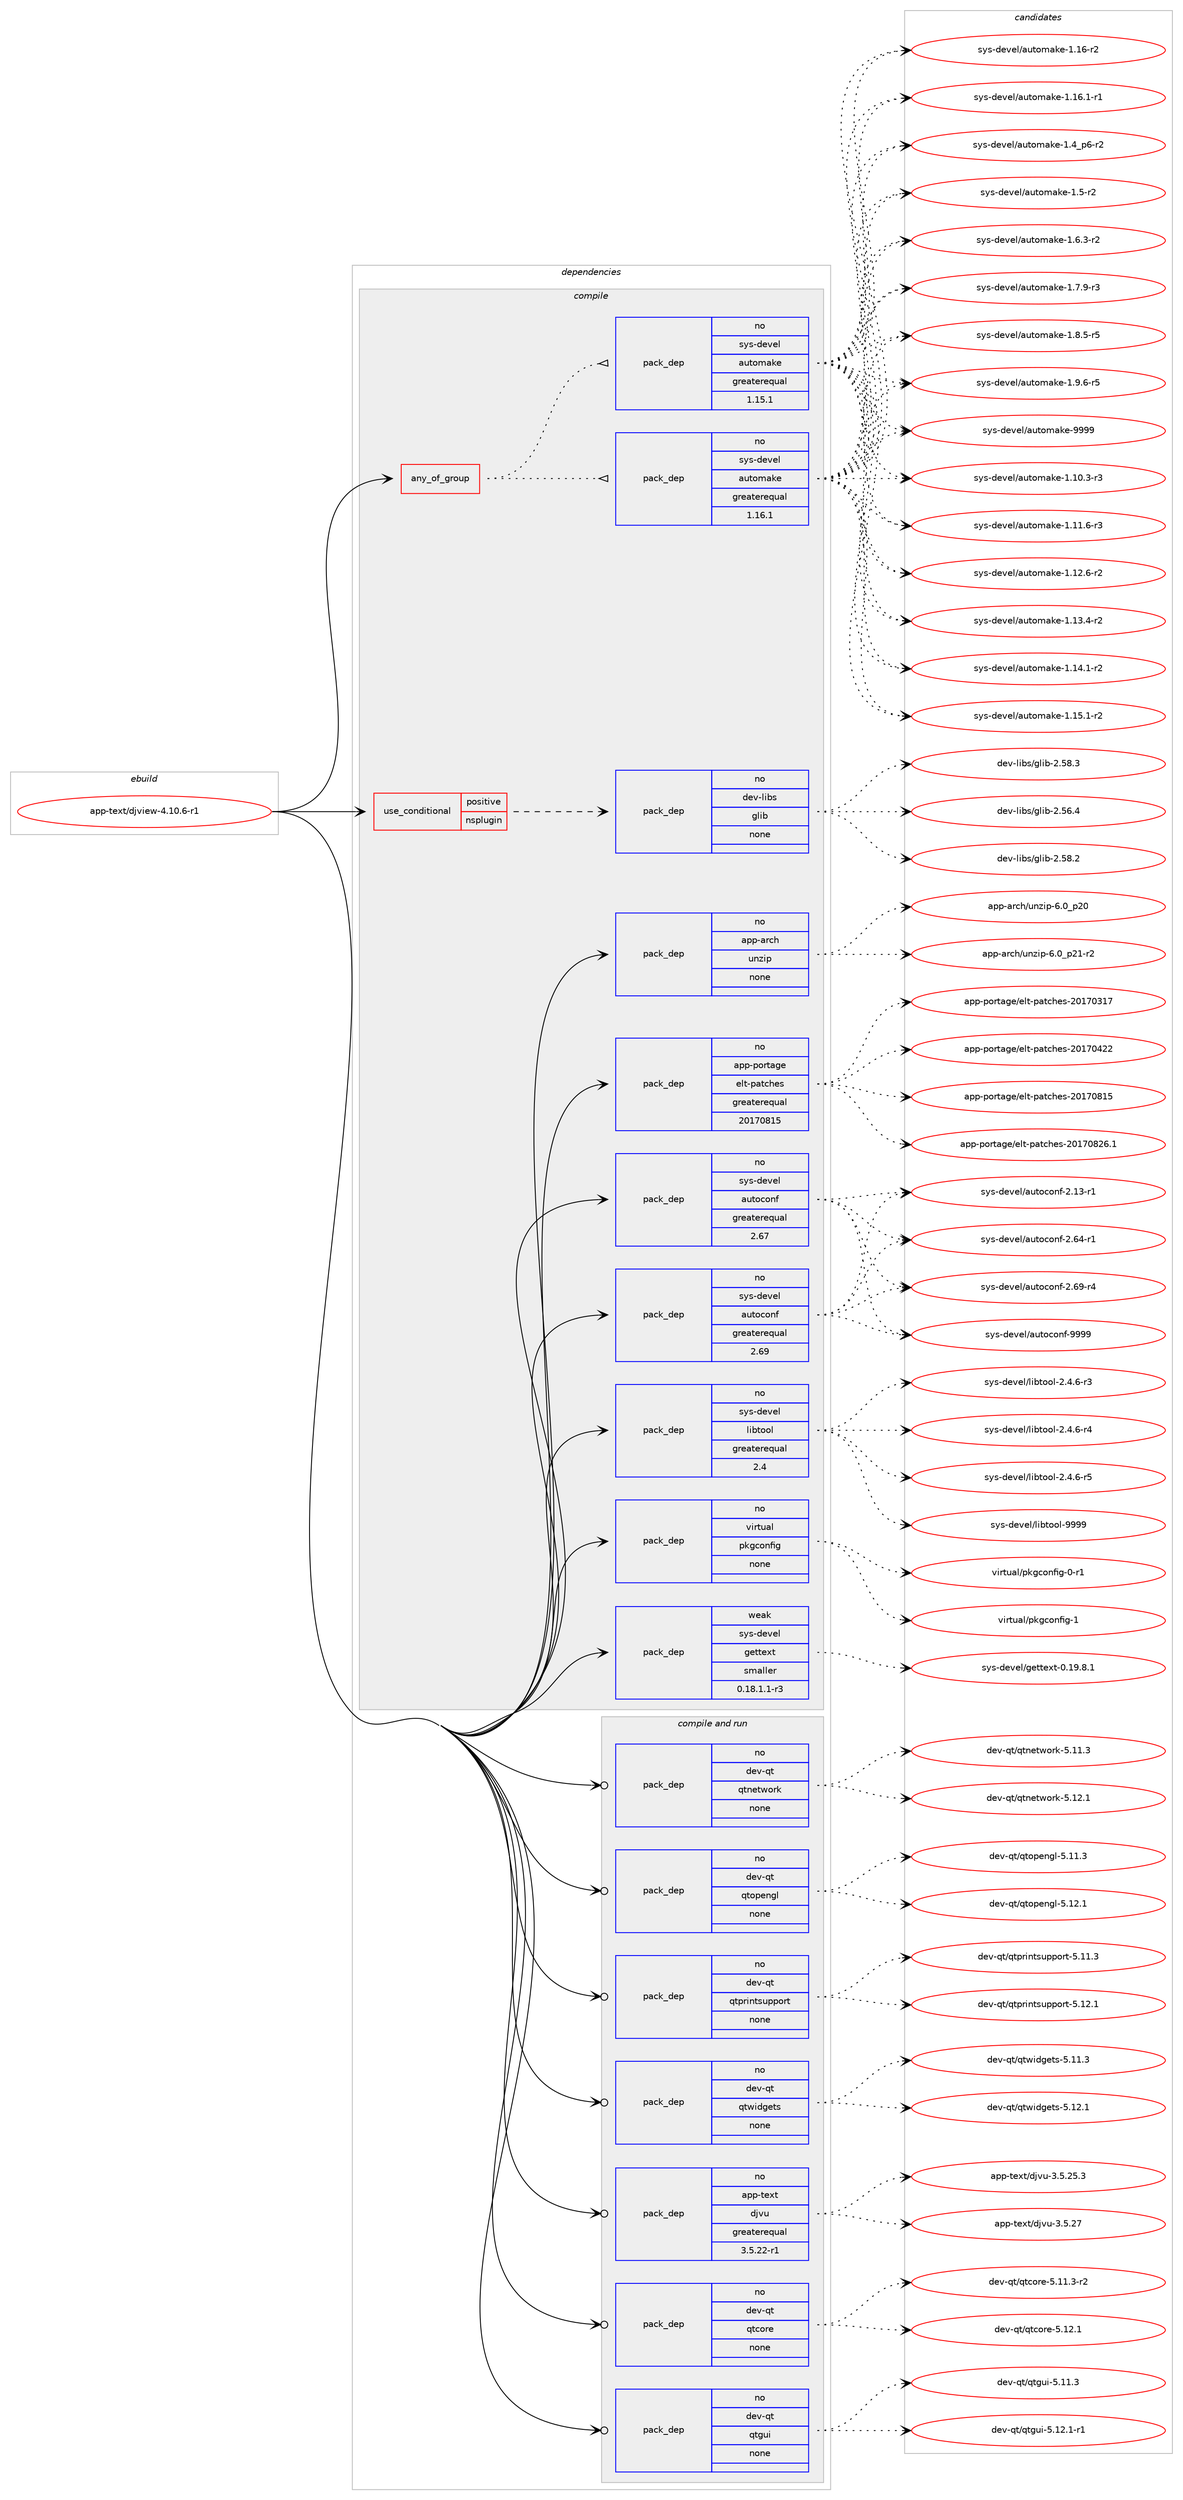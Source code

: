 digraph prolog {

# *************
# Graph options
# *************

newrank=true;
concentrate=true;
compound=true;
graph [rankdir=LR,fontname=Helvetica,fontsize=10,ranksep=1.5];#, ranksep=2.5, nodesep=0.2];
edge  [arrowhead=vee];
node  [fontname=Helvetica,fontsize=10];

# **********
# The ebuild
# **********

subgraph cluster_leftcol {
color=gray;
rank=same;
label=<<i>ebuild</i>>;
id [label="app-text/djview-4.10.6-r1", color=red, width=4, href="../app-text/djview-4.10.6-r1.svg"];
}

# ****************
# The dependencies
# ****************

subgraph cluster_midcol {
color=gray;
label=<<i>dependencies</i>>;
subgraph cluster_compile {
fillcolor="#eeeeee";
style=filled;
label=<<i>compile</i>>;
subgraph any19916 {
dependency1308442 [label=<<TABLE BORDER="0" CELLBORDER="1" CELLSPACING="0" CELLPADDING="4"><TR><TD CELLPADDING="10">any_of_group</TD></TR></TABLE>>, shape=none, color=red];subgraph pack932554 {
dependency1308443 [label=<<TABLE BORDER="0" CELLBORDER="1" CELLSPACING="0" CELLPADDING="4" WIDTH="220"><TR><TD ROWSPAN="6" CELLPADDING="30">pack_dep</TD></TR><TR><TD WIDTH="110">no</TD></TR><TR><TD>sys-devel</TD></TR><TR><TD>automake</TD></TR><TR><TD>greaterequal</TD></TR><TR><TD>1.16.1</TD></TR></TABLE>>, shape=none, color=blue];
}
dependency1308442:e -> dependency1308443:w [weight=20,style="dotted",arrowhead="oinv"];
subgraph pack932555 {
dependency1308444 [label=<<TABLE BORDER="0" CELLBORDER="1" CELLSPACING="0" CELLPADDING="4" WIDTH="220"><TR><TD ROWSPAN="6" CELLPADDING="30">pack_dep</TD></TR><TR><TD WIDTH="110">no</TD></TR><TR><TD>sys-devel</TD></TR><TR><TD>automake</TD></TR><TR><TD>greaterequal</TD></TR><TR><TD>1.15.1</TD></TR></TABLE>>, shape=none, color=blue];
}
dependency1308442:e -> dependency1308444:w [weight=20,style="dotted",arrowhead="oinv"];
}
id:e -> dependency1308442:w [weight=20,style="solid",arrowhead="vee"];
subgraph cond355426 {
dependency1308445 [label=<<TABLE BORDER="0" CELLBORDER="1" CELLSPACING="0" CELLPADDING="4"><TR><TD ROWSPAN="3" CELLPADDING="10">use_conditional</TD></TR><TR><TD>positive</TD></TR><TR><TD>nsplugin</TD></TR></TABLE>>, shape=none, color=red];
subgraph pack932556 {
dependency1308446 [label=<<TABLE BORDER="0" CELLBORDER="1" CELLSPACING="0" CELLPADDING="4" WIDTH="220"><TR><TD ROWSPAN="6" CELLPADDING="30">pack_dep</TD></TR><TR><TD WIDTH="110">no</TD></TR><TR><TD>dev-libs</TD></TR><TR><TD>glib</TD></TR><TR><TD>none</TD></TR><TR><TD></TD></TR></TABLE>>, shape=none, color=blue];
}
dependency1308445:e -> dependency1308446:w [weight=20,style="dashed",arrowhead="vee"];
}
id:e -> dependency1308445:w [weight=20,style="solid",arrowhead="vee"];
subgraph pack932557 {
dependency1308447 [label=<<TABLE BORDER="0" CELLBORDER="1" CELLSPACING="0" CELLPADDING="4" WIDTH="220"><TR><TD ROWSPAN="6" CELLPADDING="30">pack_dep</TD></TR><TR><TD WIDTH="110">no</TD></TR><TR><TD>app-arch</TD></TR><TR><TD>unzip</TD></TR><TR><TD>none</TD></TR><TR><TD></TD></TR></TABLE>>, shape=none, color=blue];
}
id:e -> dependency1308447:w [weight=20,style="solid",arrowhead="vee"];
subgraph pack932558 {
dependency1308448 [label=<<TABLE BORDER="0" CELLBORDER="1" CELLSPACING="0" CELLPADDING="4" WIDTH="220"><TR><TD ROWSPAN="6" CELLPADDING="30">pack_dep</TD></TR><TR><TD WIDTH="110">no</TD></TR><TR><TD>app-portage</TD></TR><TR><TD>elt-patches</TD></TR><TR><TD>greaterequal</TD></TR><TR><TD>20170815</TD></TR></TABLE>>, shape=none, color=blue];
}
id:e -> dependency1308448:w [weight=20,style="solid",arrowhead="vee"];
subgraph pack932559 {
dependency1308449 [label=<<TABLE BORDER="0" CELLBORDER="1" CELLSPACING="0" CELLPADDING="4" WIDTH="220"><TR><TD ROWSPAN="6" CELLPADDING="30">pack_dep</TD></TR><TR><TD WIDTH="110">no</TD></TR><TR><TD>sys-devel</TD></TR><TR><TD>autoconf</TD></TR><TR><TD>greaterequal</TD></TR><TR><TD>2.67</TD></TR></TABLE>>, shape=none, color=blue];
}
id:e -> dependency1308449:w [weight=20,style="solid",arrowhead="vee"];
subgraph pack932560 {
dependency1308450 [label=<<TABLE BORDER="0" CELLBORDER="1" CELLSPACING="0" CELLPADDING="4" WIDTH="220"><TR><TD ROWSPAN="6" CELLPADDING="30">pack_dep</TD></TR><TR><TD WIDTH="110">no</TD></TR><TR><TD>sys-devel</TD></TR><TR><TD>autoconf</TD></TR><TR><TD>greaterequal</TD></TR><TR><TD>2.69</TD></TR></TABLE>>, shape=none, color=blue];
}
id:e -> dependency1308450:w [weight=20,style="solid",arrowhead="vee"];
subgraph pack932561 {
dependency1308451 [label=<<TABLE BORDER="0" CELLBORDER="1" CELLSPACING="0" CELLPADDING="4" WIDTH="220"><TR><TD ROWSPAN="6" CELLPADDING="30">pack_dep</TD></TR><TR><TD WIDTH="110">no</TD></TR><TR><TD>sys-devel</TD></TR><TR><TD>libtool</TD></TR><TR><TD>greaterequal</TD></TR><TR><TD>2.4</TD></TR></TABLE>>, shape=none, color=blue];
}
id:e -> dependency1308451:w [weight=20,style="solid",arrowhead="vee"];
subgraph pack932562 {
dependency1308452 [label=<<TABLE BORDER="0" CELLBORDER="1" CELLSPACING="0" CELLPADDING="4" WIDTH="220"><TR><TD ROWSPAN="6" CELLPADDING="30">pack_dep</TD></TR><TR><TD WIDTH="110">no</TD></TR><TR><TD>virtual</TD></TR><TR><TD>pkgconfig</TD></TR><TR><TD>none</TD></TR><TR><TD></TD></TR></TABLE>>, shape=none, color=blue];
}
id:e -> dependency1308452:w [weight=20,style="solid",arrowhead="vee"];
subgraph pack932563 {
dependency1308453 [label=<<TABLE BORDER="0" CELLBORDER="1" CELLSPACING="0" CELLPADDING="4" WIDTH="220"><TR><TD ROWSPAN="6" CELLPADDING="30">pack_dep</TD></TR><TR><TD WIDTH="110">weak</TD></TR><TR><TD>sys-devel</TD></TR><TR><TD>gettext</TD></TR><TR><TD>smaller</TD></TR><TR><TD>0.18.1.1-r3</TD></TR></TABLE>>, shape=none, color=blue];
}
id:e -> dependency1308453:w [weight=20,style="solid",arrowhead="vee"];
}
subgraph cluster_compileandrun {
fillcolor="#eeeeee";
style=filled;
label=<<i>compile and run</i>>;
subgraph pack932564 {
dependency1308454 [label=<<TABLE BORDER="0" CELLBORDER="1" CELLSPACING="0" CELLPADDING="4" WIDTH="220"><TR><TD ROWSPAN="6" CELLPADDING="30">pack_dep</TD></TR><TR><TD WIDTH="110">no</TD></TR><TR><TD>app-text</TD></TR><TR><TD>djvu</TD></TR><TR><TD>greaterequal</TD></TR><TR><TD>3.5.22-r1</TD></TR></TABLE>>, shape=none, color=blue];
}
id:e -> dependency1308454:w [weight=20,style="solid",arrowhead="odotvee"];
subgraph pack932565 {
dependency1308455 [label=<<TABLE BORDER="0" CELLBORDER="1" CELLSPACING="0" CELLPADDING="4" WIDTH="220"><TR><TD ROWSPAN="6" CELLPADDING="30">pack_dep</TD></TR><TR><TD WIDTH="110">no</TD></TR><TR><TD>dev-qt</TD></TR><TR><TD>qtcore</TD></TR><TR><TD>none</TD></TR><TR><TD></TD></TR></TABLE>>, shape=none, color=blue];
}
id:e -> dependency1308455:w [weight=20,style="solid",arrowhead="odotvee"];
subgraph pack932566 {
dependency1308456 [label=<<TABLE BORDER="0" CELLBORDER="1" CELLSPACING="0" CELLPADDING="4" WIDTH="220"><TR><TD ROWSPAN="6" CELLPADDING="30">pack_dep</TD></TR><TR><TD WIDTH="110">no</TD></TR><TR><TD>dev-qt</TD></TR><TR><TD>qtgui</TD></TR><TR><TD>none</TD></TR><TR><TD></TD></TR></TABLE>>, shape=none, color=blue];
}
id:e -> dependency1308456:w [weight=20,style="solid",arrowhead="odotvee"];
subgraph pack932567 {
dependency1308457 [label=<<TABLE BORDER="0" CELLBORDER="1" CELLSPACING="0" CELLPADDING="4" WIDTH="220"><TR><TD ROWSPAN="6" CELLPADDING="30">pack_dep</TD></TR><TR><TD WIDTH="110">no</TD></TR><TR><TD>dev-qt</TD></TR><TR><TD>qtnetwork</TD></TR><TR><TD>none</TD></TR><TR><TD></TD></TR></TABLE>>, shape=none, color=blue];
}
id:e -> dependency1308457:w [weight=20,style="solid",arrowhead="odotvee"];
subgraph pack932568 {
dependency1308458 [label=<<TABLE BORDER="0" CELLBORDER="1" CELLSPACING="0" CELLPADDING="4" WIDTH="220"><TR><TD ROWSPAN="6" CELLPADDING="30">pack_dep</TD></TR><TR><TD WIDTH="110">no</TD></TR><TR><TD>dev-qt</TD></TR><TR><TD>qtopengl</TD></TR><TR><TD>none</TD></TR><TR><TD></TD></TR></TABLE>>, shape=none, color=blue];
}
id:e -> dependency1308458:w [weight=20,style="solid",arrowhead="odotvee"];
subgraph pack932569 {
dependency1308459 [label=<<TABLE BORDER="0" CELLBORDER="1" CELLSPACING="0" CELLPADDING="4" WIDTH="220"><TR><TD ROWSPAN="6" CELLPADDING="30">pack_dep</TD></TR><TR><TD WIDTH="110">no</TD></TR><TR><TD>dev-qt</TD></TR><TR><TD>qtprintsupport</TD></TR><TR><TD>none</TD></TR><TR><TD></TD></TR></TABLE>>, shape=none, color=blue];
}
id:e -> dependency1308459:w [weight=20,style="solid",arrowhead="odotvee"];
subgraph pack932570 {
dependency1308460 [label=<<TABLE BORDER="0" CELLBORDER="1" CELLSPACING="0" CELLPADDING="4" WIDTH="220"><TR><TD ROWSPAN="6" CELLPADDING="30">pack_dep</TD></TR><TR><TD WIDTH="110">no</TD></TR><TR><TD>dev-qt</TD></TR><TR><TD>qtwidgets</TD></TR><TR><TD>none</TD></TR><TR><TD></TD></TR></TABLE>>, shape=none, color=blue];
}
id:e -> dependency1308460:w [weight=20,style="solid",arrowhead="odotvee"];
}
subgraph cluster_run {
fillcolor="#eeeeee";
style=filled;
label=<<i>run</i>>;
}
}

# **************
# The candidates
# **************

subgraph cluster_choices {
rank=same;
color=gray;
label=<<i>candidates</i>>;

subgraph choice932554 {
color=black;
nodesep=1;
choice11512111545100101118101108479711711611110997107101454946494846514511451 [label="sys-devel/automake-1.10.3-r3", color=red, width=4,href="../sys-devel/automake-1.10.3-r3.svg"];
choice11512111545100101118101108479711711611110997107101454946494946544511451 [label="sys-devel/automake-1.11.6-r3", color=red, width=4,href="../sys-devel/automake-1.11.6-r3.svg"];
choice11512111545100101118101108479711711611110997107101454946495046544511450 [label="sys-devel/automake-1.12.6-r2", color=red, width=4,href="../sys-devel/automake-1.12.6-r2.svg"];
choice11512111545100101118101108479711711611110997107101454946495146524511450 [label="sys-devel/automake-1.13.4-r2", color=red, width=4,href="../sys-devel/automake-1.13.4-r2.svg"];
choice11512111545100101118101108479711711611110997107101454946495246494511450 [label="sys-devel/automake-1.14.1-r2", color=red, width=4,href="../sys-devel/automake-1.14.1-r2.svg"];
choice11512111545100101118101108479711711611110997107101454946495346494511450 [label="sys-devel/automake-1.15.1-r2", color=red, width=4,href="../sys-devel/automake-1.15.1-r2.svg"];
choice1151211154510010111810110847971171161111099710710145494649544511450 [label="sys-devel/automake-1.16-r2", color=red, width=4,href="../sys-devel/automake-1.16-r2.svg"];
choice11512111545100101118101108479711711611110997107101454946495446494511449 [label="sys-devel/automake-1.16.1-r1", color=red, width=4,href="../sys-devel/automake-1.16.1-r1.svg"];
choice115121115451001011181011084797117116111109971071014549465295112544511450 [label="sys-devel/automake-1.4_p6-r2", color=red, width=4,href="../sys-devel/automake-1.4_p6-r2.svg"];
choice11512111545100101118101108479711711611110997107101454946534511450 [label="sys-devel/automake-1.5-r2", color=red, width=4,href="../sys-devel/automake-1.5-r2.svg"];
choice115121115451001011181011084797117116111109971071014549465446514511450 [label="sys-devel/automake-1.6.3-r2", color=red, width=4,href="../sys-devel/automake-1.6.3-r2.svg"];
choice115121115451001011181011084797117116111109971071014549465546574511451 [label="sys-devel/automake-1.7.9-r3", color=red, width=4,href="../sys-devel/automake-1.7.9-r3.svg"];
choice115121115451001011181011084797117116111109971071014549465646534511453 [label="sys-devel/automake-1.8.5-r5", color=red, width=4,href="../sys-devel/automake-1.8.5-r5.svg"];
choice115121115451001011181011084797117116111109971071014549465746544511453 [label="sys-devel/automake-1.9.6-r5", color=red, width=4,href="../sys-devel/automake-1.9.6-r5.svg"];
choice115121115451001011181011084797117116111109971071014557575757 [label="sys-devel/automake-9999", color=red, width=4,href="../sys-devel/automake-9999.svg"];
dependency1308443:e -> choice11512111545100101118101108479711711611110997107101454946494846514511451:w [style=dotted,weight="100"];
dependency1308443:e -> choice11512111545100101118101108479711711611110997107101454946494946544511451:w [style=dotted,weight="100"];
dependency1308443:e -> choice11512111545100101118101108479711711611110997107101454946495046544511450:w [style=dotted,weight="100"];
dependency1308443:e -> choice11512111545100101118101108479711711611110997107101454946495146524511450:w [style=dotted,weight="100"];
dependency1308443:e -> choice11512111545100101118101108479711711611110997107101454946495246494511450:w [style=dotted,weight="100"];
dependency1308443:e -> choice11512111545100101118101108479711711611110997107101454946495346494511450:w [style=dotted,weight="100"];
dependency1308443:e -> choice1151211154510010111810110847971171161111099710710145494649544511450:w [style=dotted,weight="100"];
dependency1308443:e -> choice11512111545100101118101108479711711611110997107101454946495446494511449:w [style=dotted,weight="100"];
dependency1308443:e -> choice115121115451001011181011084797117116111109971071014549465295112544511450:w [style=dotted,weight="100"];
dependency1308443:e -> choice11512111545100101118101108479711711611110997107101454946534511450:w [style=dotted,weight="100"];
dependency1308443:e -> choice115121115451001011181011084797117116111109971071014549465446514511450:w [style=dotted,weight="100"];
dependency1308443:e -> choice115121115451001011181011084797117116111109971071014549465546574511451:w [style=dotted,weight="100"];
dependency1308443:e -> choice115121115451001011181011084797117116111109971071014549465646534511453:w [style=dotted,weight="100"];
dependency1308443:e -> choice115121115451001011181011084797117116111109971071014549465746544511453:w [style=dotted,weight="100"];
dependency1308443:e -> choice115121115451001011181011084797117116111109971071014557575757:w [style=dotted,weight="100"];
}
subgraph choice932555 {
color=black;
nodesep=1;
choice11512111545100101118101108479711711611110997107101454946494846514511451 [label="sys-devel/automake-1.10.3-r3", color=red, width=4,href="../sys-devel/automake-1.10.3-r3.svg"];
choice11512111545100101118101108479711711611110997107101454946494946544511451 [label="sys-devel/automake-1.11.6-r3", color=red, width=4,href="../sys-devel/automake-1.11.6-r3.svg"];
choice11512111545100101118101108479711711611110997107101454946495046544511450 [label="sys-devel/automake-1.12.6-r2", color=red, width=4,href="../sys-devel/automake-1.12.6-r2.svg"];
choice11512111545100101118101108479711711611110997107101454946495146524511450 [label="sys-devel/automake-1.13.4-r2", color=red, width=4,href="../sys-devel/automake-1.13.4-r2.svg"];
choice11512111545100101118101108479711711611110997107101454946495246494511450 [label="sys-devel/automake-1.14.1-r2", color=red, width=4,href="../sys-devel/automake-1.14.1-r2.svg"];
choice11512111545100101118101108479711711611110997107101454946495346494511450 [label="sys-devel/automake-1.15.1-r2", color=red, width=4,href="../sys-devel/automake-1.15.1-r2.svg"];
choice1151211154510010111810110847971171161111099710710145494649544511450 [label="sys-devel/automake-1.16-r2", color=red, width=4,href="../sys-devel/automake-1.16-r2.svg"];
choice11512111545100101118101108479711711611110997107101454946495446494511449 [label="sys-devel/automake-1.16.1-r1", color=red, width=4,href="../sys-devel/automake-1.16.1-r1.svg"];
choice115121115451001011181011084797117116111109971071014549465295112544511450 [label="sys-devel/automake-1.4_p6-r2", color=red, width=4,href="../sys-devel/automake-1.4_p6-r2.svg"];
choice11512111545100101118101108479711711611110997107101454946534511450 [label="sys-devel/automake-1.5-r2", color=red, width=4,href="../sys-devel/automake-1.5-r2.svg"];
choice115121115451001011181011084797117116111109971071014549465446514511450 [label="sys-devel/automake-1.6.3-r2", color=red, width=4,href="../sys-devel/automake-1.6.3-r2.svg"];
choice115121115451001011181011084797117116111109971071014549465546574511451 [label="sys-devel/automake-1.7.9-r3", color=red, width=4,href="../sys-devel/automake-1.7.9-r3.svg"];
choice115121115451001011181011084797117116111109971071014549465646534511453 [label="sys-devel/automake-1.8.5-r5", color=red, width=4,href="../sys-devel/automake-1.8.5-r5.svg"];
choice115121115451001011181011084797117116111109971071014549465746544511453 [label="sys-devel/automake-1.9.6-r5", color=red, width=4,href="../sys-devel/automake-1.9.6-r5.svg"];
choice115121115451001011181011084797117116111109971071014557575757 [label="sys-devel/automake-9999", color=red, width=4,href="../sys-devel/automake-9999.svg"];
dependency1308444:e -> choice11512111545100101118101108479711711611110997107101454946494846514511451:w [style=dotted,weight="100"];
dependency1308444:e -> choice11512111545100101118101108479711711611110997107101454946494946544511451:w [style=dotted,weight="100"];
dependency1308444:e -> choice11512111545100101118101108479711711611110997107101454946495046544511450:w [style=dotted,weight="100"];
dependency1308444:e -> choice11512111545100101118101108479711711611110997107101454946495146524511450:w [style=dotted,weight="100"];
dependency1308444:e -> choice11512111545100101118101108479711711611110997107101454946495246494511450:w [style=dotted,weight="100"];
dependency1308444:e -> choice11512111545100101118101108479711711611110997107101454946495346494511450:w [style=dotted,weight="100"];
dependency1308444:e -> choice1151211154510010111810110847971171161111099710710145494649544511450:w [style=dotted,weight="100"];
dependency1308444:e -> choice11512111545100101118101108479711711611110997107101454946495446494511449:w [style=dotted,weight="100"];
dependency1308444:e -> choice115121115451001011181011084797117116111109971071014549465295112544511450:w [style=dotted,weight="100"];
dependency1308444:e -> choice11512111545100101118101108479711711611110997107101454946534511450:w [style=dotted,weight="100"];
dependency1308444:e -> choice115121115451001011181011084797117116111109971071014549465446514511450:w [style=dotted,weight="100"];
dependency1308444:e -> choice115121115451001011181011084797117116111109971071014549465546574511451:w [style=dotted,weight="100"];
dependency1308444:e -> choice115121115451001011181011084797117116111109971071014549465646534511453:w [style=dotted,weight="100"];
dependency1308444:e -> choice115121115451001011181011084797117116111109971071014549465746544511453:w [style=dotted,weight="100"];
dependency1308444:e -> choice115121115451001011181011084797117116111109971071014557575757:w [style=dotted,weight="100"];
}
subgraph choice932556 {
color=black;
nodesep=1;
choice1001011184510810598115471031081059845504653544652 [label="dev-libs/glib-2.56.4", color=red, width=4,href="../dev-libs/glib-2.56.4.svg"];
choice1001011184510810598115471031081059845504653564650 [label="dev-libs/glib-2.58.2", color=red, width=4,href="../dev-libs/glib-2.58.2.svg"];
choice1001011184510810598115471031081059845504653564651 [label="dev-libs/glib-2.58.3", color=red, width=4,href="../dev-libs/glib-2.58.3.svg"];
dependency1308446:e -> choice1001011184510810598115471031081059845504653544652:w [style=dotted,weight="100"];
dependency1308446:e -> choice1001011184510810598115471031081059845504653564650:w [style=dotted,weight="100"];
dependency1308446:e -> choice1001011184510810598115471031081059845504653564651:w [style=dotted,weight="100"];
}
subgraph choice932557 {
color=black;
nodesep=1;
choice971121124597114991044711711012210511245544648951125048 [label="app-arch/unzip-6.0_p20", color=red, width=4,href="../app-arch/unzip-6.0_p20.svg"];
choice9711211245971149910447117110122105112455446489511250494511450 [label="app-arch/unzip-6.0_p21-r2", color=red, width=4,href="../app-arch/unzip-6.0_p21-r2.svg"];
dependency1308447:e -> choice971121124597114991044711711012210511245544648951125048:w [style=dotted,weight="100"];
dependency1308447:e -> choice9711211245971149910447117110122105112455446489511250494511450:w [style=dotted,weight="100"];
}
subgraph choice932558 {
color=black;
nodesep=1;
choice97112112451121111141169710310147101108116451129711699104101115455048495548514955 [label="app-portage/elt-patches-20170317", color=red, width=4,href="../app-portage/elt-patches-20170317.svg"];
choice97112112451121111141169710310147101108116451129711699104101115455048495548525050 [label="app-portage/elt-patches-20170422", color=red, width=4,href="../app-portage/elt-patches-20170422.svg"];
choice97112112451121111141169710310147101108116451129711699104101115455048495548564953 [label="app-portage/elt-patches-20170815", color=red, width=4,href="../app-portage/elt-patches-20170815.svg"];
choice971121124511211111411697103101471011081164511297116991041011154550484955485650544649 [label="app-portage/elt-patches-20170826.1", color=red, width=4,href="../app-portage/elt-patches-20170826.1.svg"];
dependency1308448:e -> choice97112112451121111141169710310147101108116451129711699104101115455048495548514955:w [style=dotted,weight="100"];
dependency1308448:e -> choice97112112451121111141169710310147101108116451129711699104101115455048495548525050:w [style=dotted,weight="100"];
dependency1308448:e -> choice97112112451121111141169710310147101108116451129711699104101115455048495548564953:w [style=dotted,weight="100"];
dependency1308448:e -> choice971121124511211111411697103101471011081164511297116991041011154550484955485650544649:w [style=dotted,weight="100"];
}
subgraph choice932559 {
color=black;
nodesep=1;
choice1151211154510010111810110847971171161119911111010245504649514511449 [label="sys-devel/autoconf-2.13-r1", color=red, width=4,href="../sys-devel/autoconf-2.13-r1.svg"];
choice1151211154510010111810110847971171161119911111010245504654524511449 [label="sys-devel/autoconf-2.64-r1", color=red, width=4,href="../sys-devel/autoconf-2.64-r1.svg"];
choice1151211154510010111810110847971171161119911111010245504654574511452 [label="sys-devel/autoconf-2.69-r4", color=red, width=4,href="../sys-devel/autoconf-2.69-r4.svg"];
choice115121115451001011181011084797117116111991111101024557575757 [label="sys-devel/autoconf-9999", color=red, width=4,href="../sys-devel/autoconf-9999.svg"];
dependency1308449:e -> choice1151211154510010111810110847971171161119911111010245504649514511449:w [style=dotted,weight="100"];
dependency1308449:e -> choice1151211154510010111810110847971171161119911111010245504654524511449:w [style=dotted,weight="100"];
dependency1308449:e -> choice1151211154510010111810110847971171161119911111010245504654574511452:w [style=dotted,weight="100"];
dependency1308449:e -> choice115121115451001011181011084797117116111991111101024557575757:w [style=dotted,weight="100"];
}
subgraph choice932560 {
color=black;
nodesep=1;
choice1151211154510010111810110847971171161119911111010245504649514511449 [label="sys-devel/autoconf-2.13-r1", color=red, width=4,href="../sys-devel/autoconf-2.13-r1.svg"];
choice1151211154510010111810110847971171161119911111010245504654524511449 [label="sys-devel/autoconf-2.64-r1", color=red, width=4,href="../sys-devel/autoconf-2.64-r1.svg"];
choice1151211154510010111810110847971171161119911111010245504654574511452 [label="sys-devel/autoconf-2.69-r4", color=red, width=4,href="../sys-devel/autoconf-2.69-r4.svg"];
choice115121115451001011181011084797117116111991111101024557575757 [label="sys-devel/autoconf-9999", color=red, width=4,href="../sys-devel/autoconf-9999.svg"];
dependency1308450:e -> choice1151211154510010111810110847971171161119911111010245504649514511449:w [style=dotted,weight="100"];
dependency1308450:e -> choice1151211154510010111810110847971171161119911111010245504654524511449:w [style=dotted,weight="100"];
dependency1308450:e -> choice1151211154510010111810110847971171161119911111010245504654574511452:w [style=dotted,weight="100"];
dependency1308450:e -> choice115121115451001011181011084797117116111991111101024557575757:w [style=dotted,weight="100"];
}
subgraph choice932561 {
color=black;
nodesep=1;
choice1151211154510010111810110847108105981161111111084550465246544511451 [label="sys-devel/libtool-2.4.6-r3", color=red, width=4,href="../sys-devel/libtool-2.4.6-r3.svg"];
choice1151211154510010111810110847108105981161111111084550465246544511452 [label="sys-devel/libtool-2.4.6-r4", color=red, width=4,href="../sys-devel/libtool-2.4.6-r4.svg"];
choice1151211154510010111810110847108105981161111111084550465246544511453 [label="sys-devel/libtool-2.4.6-r5", color=red, width=4,href="../sys-devel/libtool-2.4.6-r5.svg"];
choice1151211154510010111810110847108105981161111111084557575757 [label="sys-devel/libtool-9999", color=red, width=4,href="../sys-devel/libtool-9999.svg"];
dependency1308451:e -> choice1151211154510010111810110847108105981161111111084550465246544511451:w [style=dotted,weight="100"];
dependency1308451:e -> choice1151211154510010111810110847108105981161111111084550465246544511452:w [style=dotted,weight="100"];
dependency1308451:e -> choice1151211154510010111810110847108105981161111111084550465246544511453:w [style=dotted,weight="100"];
dependency1308451:e -> choice1151211154510010111810110847108105981161111111084557575757:w [style=dotted,weight="100"];
}
subgraph choice932562 {
color=black;
nodesep=1;
choice11810511411611797108471121071039911111010210510345484511449 [label="virtual/pkgconfig-0-r1", color=red, width=4,href="../virtual/pkgconfig-0-r1.svg"];
choice1181051141161179710847112107103991111101021051034549 [label="virtual/pkgconfig-1", color=red, width=4,href="../virtual/pkgconfig-1.svg"];
dependency1308452:e -> choice11810511411611797108471121071039911111010210510345484511449:w [style=dotted,weight="100"];
dependency1308452:e -> choice1181051141161179710847112107103991111101021051034549:w [style=dotted,weight="100"];
}
subgraph choice932563 {
color=black;
nodesep=1;
choice1151211154510010111810110847103101116116101120116454846495746564649 [label="sys-devel/gettext-0.19.8.1", color=red, width=4,href="../sys-devel/gettext-0.19.8.1.svg"];
dependency1308453:e -> choice1151211154510010111810110847103101116116101120116454846495746564649:w [style=dotted,weight="100"];
}
subgraph choice932564 {
color=black;
nodesep=1;
choice971121124511610112011647100106118117455146534650534651 [label="app-text/djvu-3.5.25.3", color=red, width=4,href="../app-text/djvu-3.5.25.3.svg"];
choice97112112451161011201164710010611811745514653465055 [label="app-text/djvu-3.5.27", color=red, width=4,href="../app-text/djvu-3.5.27.svg"];
dependency1308454:e -> choice971121124511610112011647100106118117455146534650534651:w [style=dotted,weight="100"];
dependency1308454:e -> choice97112112451161011201164710010611811745514653465055:w [style=dotted,weight="100"];
}
subgraph choice932565 {
color=black;
nodesep=1;
choice100101118451131164711311699111114101455346494946514511450 [label="dev-qt/qtcore-5.11.3-r2", color=red, width=4,href="../dev-qt/qtcore-5.11.3-r2.svg"];
choice10010111845113116471131169911111410145534649504649 [label="dev-qt/qtcore-5.12.1", color=red, width=4,href="../dev-qt/qtcore-5.12.1.svg"];
dependency1308455:e -> choice100101118451131164711311699111114101455346494946514511450:w [style=dotted,weight="100"];
dependency1308455:e -> choice10010111845113116471131169911111410145534649504649:w [style=dotted,weight="100"];
}
subgraph choice932566 {
color=black;
nodesep=1;
choice100101118451131164711311610311710545534649494651 [label="dev-qt/qtgui-5.11.3", color=red, width=4,href="../dev-qt/qtgui-5.11.3.svg"];
choice1001011184511311647113116103117105455346495046494511449 [label="dev-qt/qtgui-5.12.1-r1", color=red, width=4,href="../dev-qt/qtgui-5.12.1-r1.svg"];
dependency1308456:e -> choice100101118451131164711311610311710545534649494651:w [style=dotted,weight="100"];
dependency1308456:e -> choice1001011184511311647113116103117105455346495046494511449:w [style=dotted,weight="100"];
}
subgraph choice932567 {
color=black;
nodesep=1;
choice100101118451131164711311611010111611911111410745534649494651 [label="dev-qt/qtnetwork-5.11.3", color=red, width=4,href="../dev-qt/qtnetwork-5.11.3.svg"];
choice100101118451131164711311611010111611911111410745534649504649 [label="dev-qt/qtnetwork-5.12.1", color=red, width=4,href="../dev-qt/qtnetwork-5.12.1.svg"];
dependency1308457:e -> choice100101118451131164711311611010111611911111410745534649494651:w [style=dotted,weight="100"];
dependency1308457:e -> choice100101118451131164711311611010111611911111410745534649504649:w [style=dotted,weight="100"];
}
subgraph choice932568 {
color=black;
nodesep=1;
choice100101118451131164711311611111210111010310845534649494651 [label="dev-qt/qtopengl-5.11.3", color=red, width=4,href="../dev-qt/qtopengl-5.11.3.svg"];
choice100101118451131164711311611111210111010310845534649504649 [label="dev-qt/qtopengl-5.12.1", color=red, width=4,href="../dev-qt/qtopengl-5.12.1.svg"];
dependency1308458:e -> choice100101118451131164711311611111210111010310845534649494651:w [style=dotted,weight="100"];
dependency1308458:e -> choice100101118451131164711311611111210111010310845534649504649:w [style=dotted,weight="100"];
}
subgraph choice932569 {
color=black;
nodesep=1;
choice100101118451131164711311611211410511011611511711211211111411645534649494651 [label="dev-qt/qtprintsupport-5.11.3", color=red, width=4,href="../dev-qt/qtprintsupport-5.11.3.svg"];
choice100101118451131164711311611211410511011611511711211211111411645534649504649 [label="dev-qt/qtprintsupport-5.12.1", color=red, width=4,href="../dev-qt/qtprintsupport-5.12.1.svg"];
dependency1308459:e -> choice100101118451131164711311611211410511011611511711211211111411645534649494651:w [style=dotted,weight="100"];
dependency1308459:e -> choice100101118451131164711311611211410511011611511711211211111411645534649504649:w [style=dotted,weight="100"];
}
subgraph choice932570 {
color=black;
nodesep=1;
choice100101118451131164711311611910510010310111611545534649494651 [label="dev-qt/qtwidgets-5.11.3", color=red, width=4,href="../dev-qt/qtwidgets-5.11.3.svg"];
choice100101118451131164711311611910510010310111611545534649504649 [label="dev-qt/qtwidgets-5.12.1", color=red, width=4,href="../dev-qt/qtwidgets-5.12.1.svg"];
dependency1308460:e -> choice100101118451131164711311611910510010310111611545534649494651:w [style=dotted,weight="100"];
dependency1308460:e -> choice100101118451131164711311611910510010310111611545534649504649:w [style=dotted,weight="100"];
}
}

}
